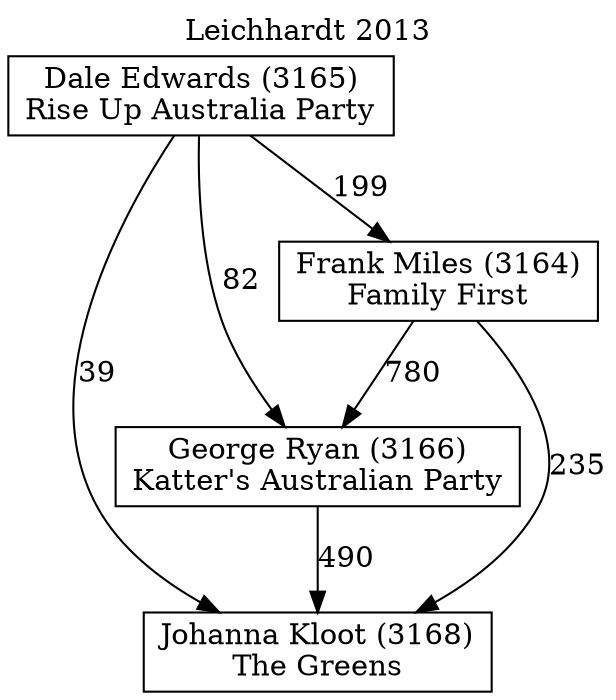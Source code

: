// House preference flow
digraph "Johanna Kloot (3168)_Leichhardt_2013" {
	graph [label="Leichhardt 2013" labelloc=t mclimit=10]
	node [shape=box]
	"Johanna Kloot (3168)" [label="Johanna Kloot (3168)
The Greens"]
	"George Ryan (3166)" [label="George Ryan (3166)
Katter's Australian Party"]
	"Frank Miles (3164)" [label="Frank Miles (3164)
Family First"]
	"Dale Edwards (3165)" [label="Dale Edwards (3165)
Rise Up Australia Party"]
	"Johanna Kloot (3168)" [label="Johanna Kloot (3168)
The Greens"]
	"Frank Miles (3164)" [label="Frank Miles (3164)
Family First"]
	"Dale Edwards (3165)" [label="Dale Edwards (3165)
Rise Up Australia Party"]
	"Johanna Kloot (3168)" [label="Johanna Kloot (3168)
The Greens"]
	"Dale Edwards (3165)" [label="Dale Edwards (3165)
Rise Up Australia Party"]
	"Dale Edwards (3165)" [label="Dale Edwards (3165)
Rise Up Australia Party"]
	"Frank Miles (3164)" [label="Frank Miles (3164)
Family First"]
	"Dale Edwards (3165)" [label="Dale Edwards (3165)
Rise Up Australia Party"]
	"Dale Edwards (3165)" [label="Dale Edwards (3165)
Rise Up Australia Party"]
	"George Ryan (3166)" [label="George Ryan (3166)
Katter's Australian Party"]
	"Frank Miles (3164)" [label="Frank Miles (3164)
Family First"]
	"Dale Edwards (3165)" [label="Dale Edwards (3165)
Rise Up Australia Party"]
	"George Ryan (3166)" [label="George Ryan (3166)
Katter's Australian Party"]
	"Dale Edwards (3165)" [label="Dale Edwards (3165)
Rise Up Australia Party"]
	"Dale Edwards (3165)" [label="Dale Edwards (3165)
Rise Up Australia Party"]
	"Frank Miles (3164)" [label="Frank Miles (3164)
Family First"]
	"Dale Edwards (3165)" [label="Dale Edwards (3165)
Rise Up Australia Party"]
	"Dale Edwards (3165)" [label="Dale Edwards (3165)
Rise Up Australia Party"]
	"George Ryan (3166)" -> "Johanna Kloot (3168)" [label=490]
	"Frank Miles (3164)" -> "George Ryan (3166)" [label=780]
	"Dale Edwards (3165)" -> "Frank Miles (3164)" [label=199]
	"Frank Miles (3164)" -> "Johanna Kloot (3168)" [label=235]
	"Dale Edwards (3165)" -> "Johanna Kloot (3168)" [label=39]
	"Dale Edwards (3165)" -> "George Ryan (3166)" [label=82]
}
